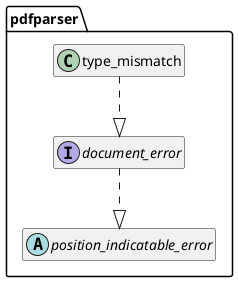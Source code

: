 @startuml object_types_errors
hide empty members
namespace pdfparser {
class type_mismatch {}
type_mismatch ..|> document_error

abstract position_indicatable_error {}
interface document_error {}
document_error ..|> position_indicatable_error
}
@enduml
